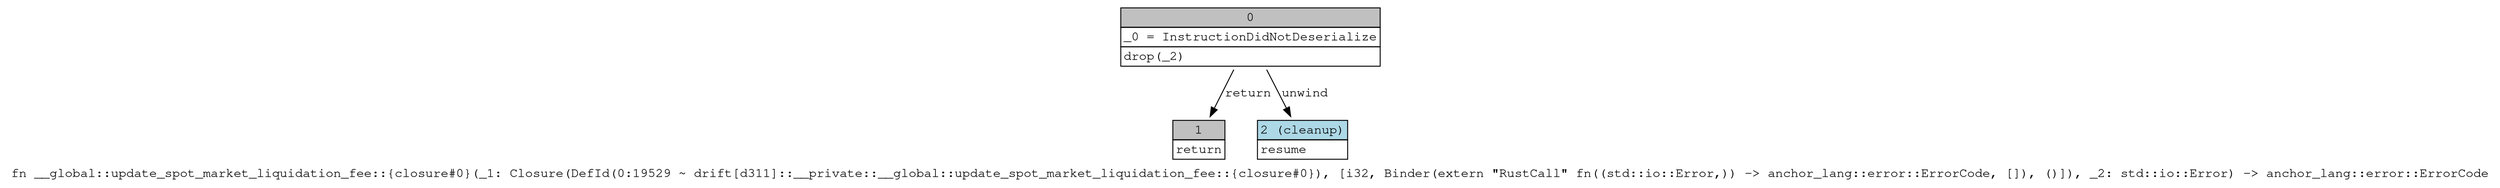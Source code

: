 digraph Mir_0_19529 {
    graph [fontname="Courier, monospace"];
    node [fontname="Courier, monospace"];
    edge [fontname="Courier, monospace"];
    label=<fn __global::update_spot_market_liquidation_fee::{closure#0}(_1: Closure(DefId(0:19529 ~ drift[d311]::__private::__global::update_spot_market_liquidation_fee::{closure#0}), [i32, Binder(extern &quot;RustCall&quot; fn((std::io::Error,)) -&gt; anchor_lang::error::ErrorCode, []), ()]), _2: std::io::Error) -&gt; anchor_lang::error::ErrorCode<br align="left"/>>;
    bb0__0_19529 [shape="none", label=<<table border="0" cellborder="1" cellspacing="0"><tr><td bgcolor="gray" align="center" colspan="1">0</td></tr><tr><td align="left" balign="left">_0 = InstructionDidNotDeserialize<br/></td></tr><tr><td align="left">drop(_2)</td></tr></table>>];
    bb1__0_19529 [shape="none", label=<<table border="0" cellborder="1" cellspacing="0"><tr><td bgcolor="gray" align="center" colspan="1">1</td></tr><tr><td align="left">return</td></tr></table>>];
    bb2__0_19529 [shape="none", label=<<table border="0" cellborder="1" cellspacing="0"><tr><td bgcolor="lightblue" align="center" colspan="1">2 (cleanup)</td></tr><tr><td align="left">resume</td></tr></table>>];
    bb0__0_19529 -> bb1__0_19529 [label="return"];
    bb0__0_19529 -> bb2__0_19529 [label="unwind"];
}
